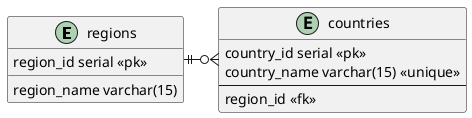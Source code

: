 @startuml quiz

entity regions{
    region_id serial <<pk>>
    region_name varchar(15)
}

entity countries{
    country_id serial <<pk>>
    country_name varchar(15) <<unique>>
    --
    region_id <<fk>>
}

regions ||-o{ countries

@enduml
